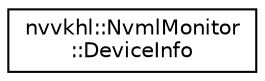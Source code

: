 digraph "Graphical Class Hierarchy"
{
 // LATEX_PDF_SIZE
  edge [fontname="Helvetica",fontsize="10",labelfontname="Helvetica",labelfontsize="10"];
  node [fontname="Helvetica",fontsize="10",shape=record];
  rankdir="LR";
  Node0 [label="nvvkhl::NvmlMonitor\l::DeviceInfo",height=0.2,width=0.4,color="black", fillcolor="white", style="filled",URL="$structnvvkhl_1_1_nvml_monitor_1_1_device_info.html",tooltip=" "];
}
